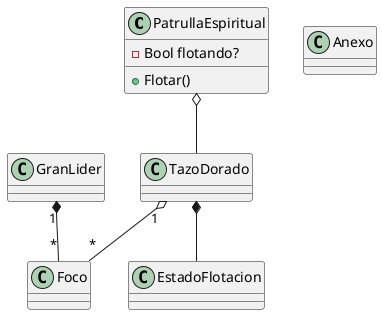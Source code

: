 @startuml diagrama

class PatrullaEspiritual{
    - Bool flotando?
    + Flotar()
}

class Anexo

class GranLider

class Foco
class TazoDorado

TazoDorado "1" o-- "*" Foco
PatrullaEspiritual o-- TazoDorado
GranLider "1" *-- "*" Foco
TazoDorado *-- EstadoFlotacion

@enduml
